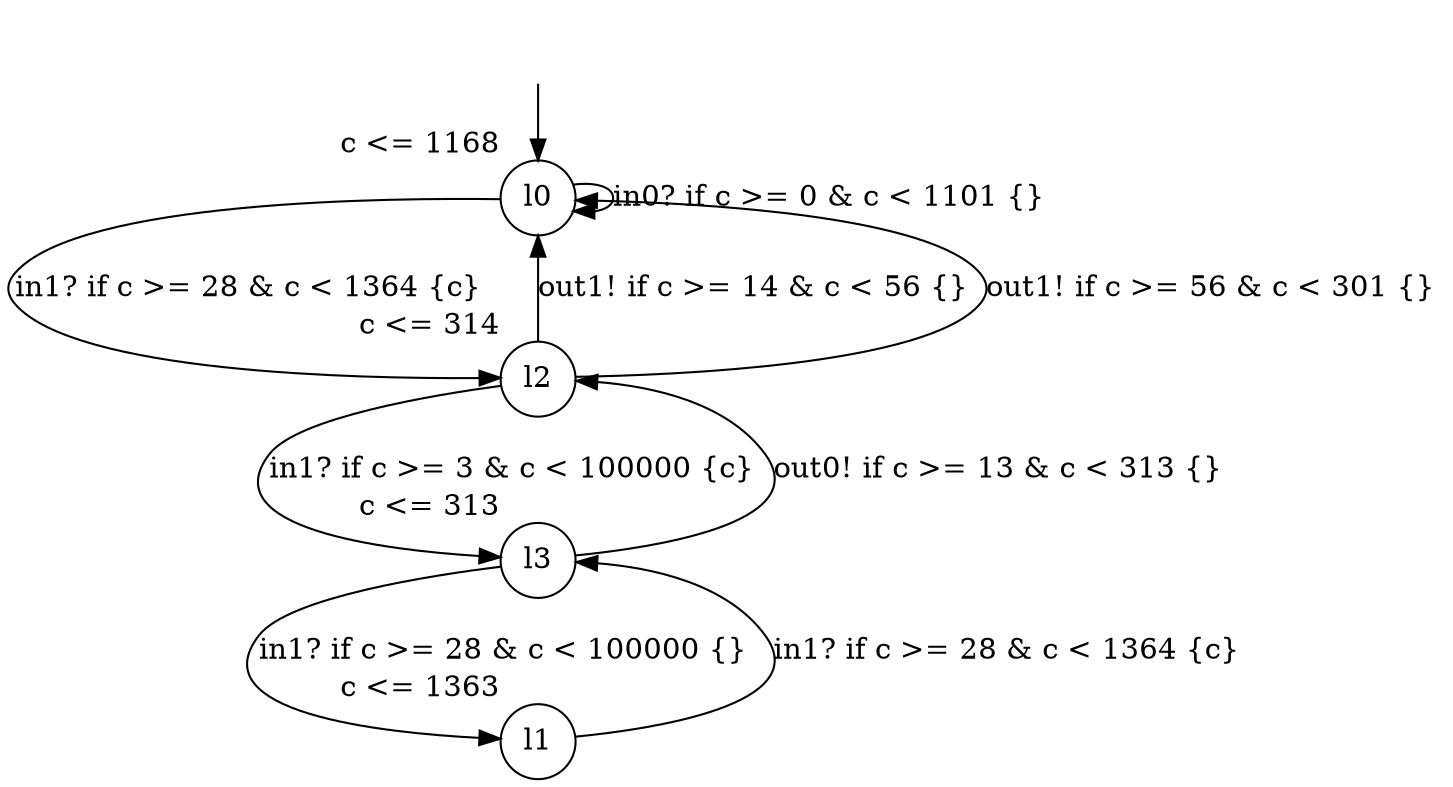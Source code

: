 digraph g {
__start0 [label="" shape="none"];
l0 [shape="circle" margin=0 label="l0", xlabel="c <= 1168"];
l1 [shape="circle" margin=0 label="l1", xlabel="c <= 1363"];
l2 [shape="circle" margin=0 label="l2", xlabel="c <= 314"];
l3 [shape="circle" margin=0 label="l3", xlabel="c <= 313"];
l0 -> l0 [label="in0? if c >= 0 & c < 1101 {} "];
l0 -> l2 [label="in1? if c >= 28 & c < 1364 {c} "];
l1 -> l3 [label="in1? if c >= 28 & c < 1364 {c} "];
l2 -> l0 [label="out1! if c >= 14 & c < 56 {} "];
l2 -> l0 [label="out1! if c >= 56 & c < 301 {} "];
l2 -> l3 [label="in1? if c >= 3 & c < 100000 {c} "];
l3 -> l2 [label="out0! if c >= 13 & c < 313 {} "];
l3 -> l1 [label="in1? if c >= 28 & c < 100000 {} "];
__start0 -> l0;
}
